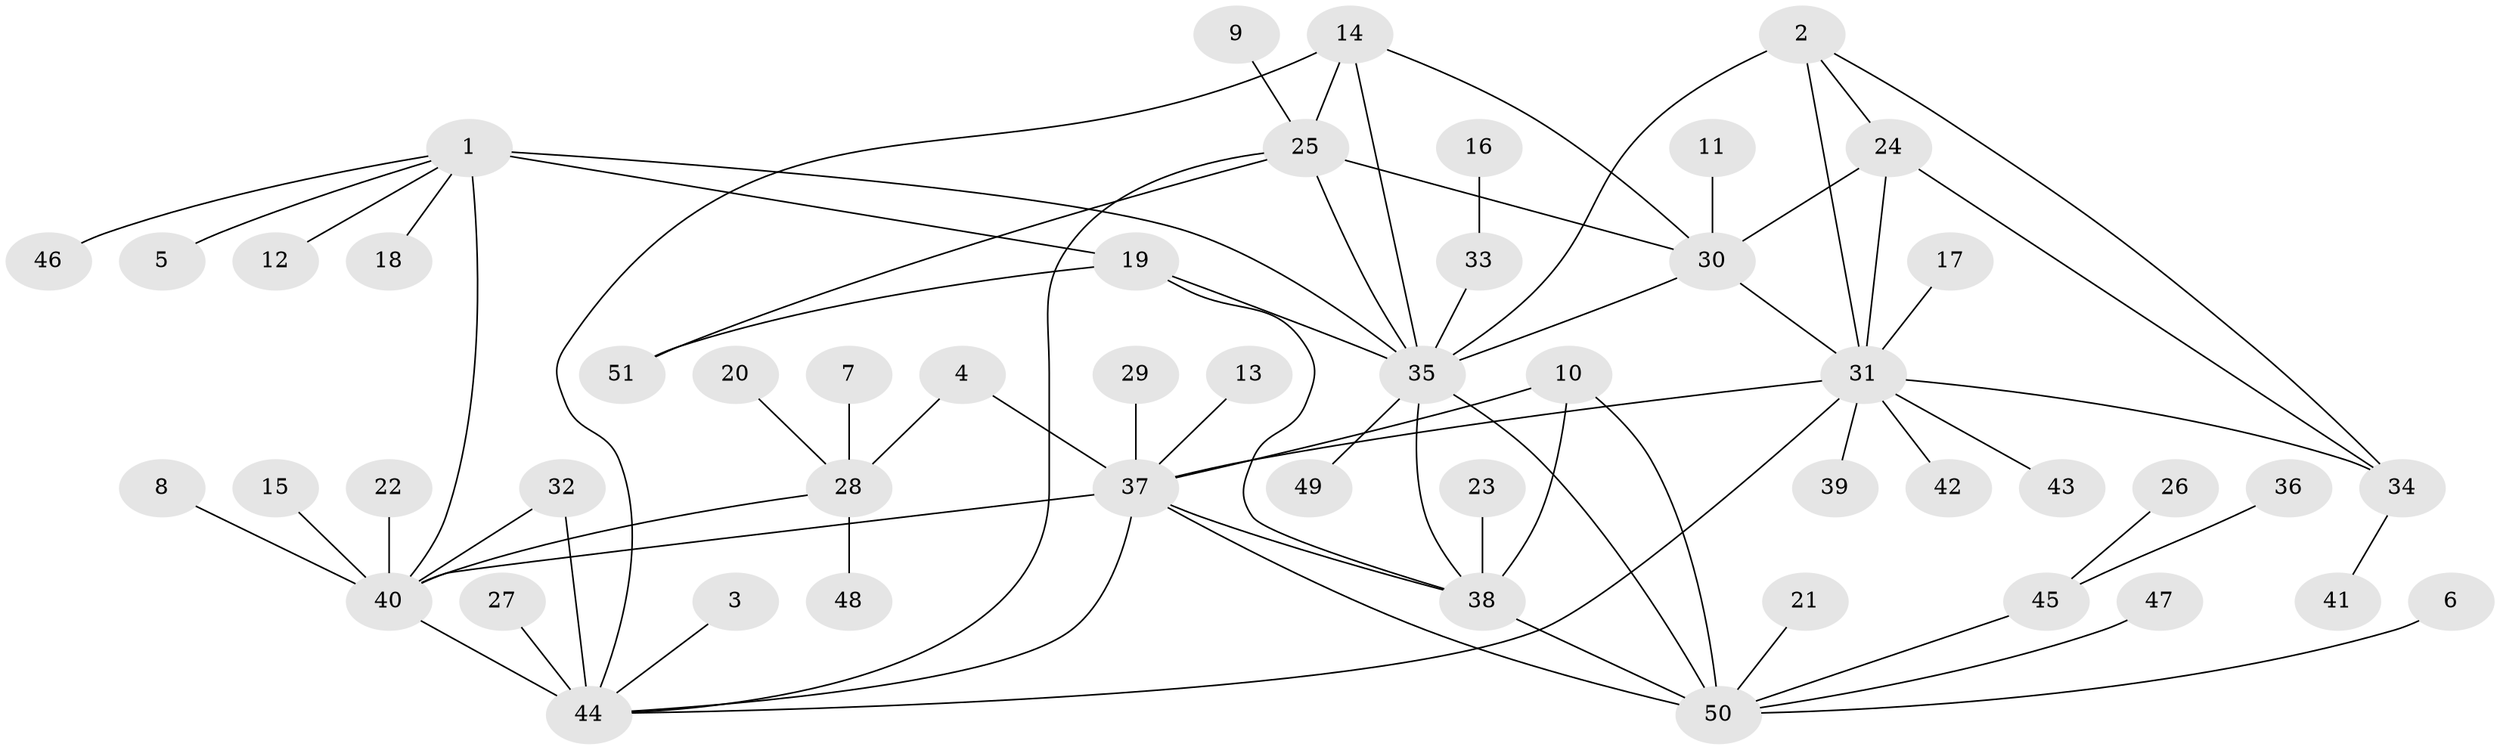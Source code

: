 // original degree distribution, {6: 0.049019607843137254, 7: 0.0784313725490196, 4: 0.0196078431372549, 12: 0.00980392156862745, 10: 0.0196078431372549, 5: 0.029411764705882353, 9: 0.029411764705882353, 8: 0.029411764705882353, 3: 0.0196078431372549, 1: 0.5686274509803921, 2: 0.14705882352941177}
// Generated by graph-tools (version 1.1) at 2025/26/03/09/25 03:26:34]
// undirected, 51 vertices, 73 edges
graph export_dot {
graph [start="1"]
  node [color=gray90,style=filled];
  1;
  2;
  3;
  4;
  5;
  6;
  7;
  8;
  9;
  10;
  11;
  12;
  13;
  14;
  15;
  16;
  17;
  18;
  19;
  20;
  21;
  22;
  23;
  24;
  25;
  26;
  27;
  28;
  29;
  30;
  31;
  32;
  33;
  34;
  35;
  36;
  37;
  38;
  39;
  40;
  41;
  42;
  43;
  44;
  45;
  46;
  47;
  48;
  49;
  50;
  51;
  1 -- 5 [weight=1.0];
  1 -- 12 [weight=1.0];
  1 -- 18 [weight=1.0];
  1 -- 19 [weight=3.0];
  1 -- 35 [weight=3.0];
  1 -- 40 [weight=1.0];
  1 -- 46 [weight=1.0];
  2 -- 24 [weight=1.0];
  2 -- 31 [weight=2.0];
  2 -- 34 [weight=1.0];
  2 -- 35 [weight=1.0];
  3 -- 44 [weight=1.0];
  4 -- 28 [weight=1.0];
  4 -- 37 [weight=1.0];
  6 -- 50 [weight=1.0];
  7 -- 28 [weight=1.0];
  8 -- 40 [weight=1.0];
  9 -- 25 [weight=1.0];
  10 -- 37 [weight=2.0];
  10 -- 38 [weight=2.0];
  10 -- 50 [weight=2.0];
  11 -- 30 [weight=1.0];
  13 -- 37 [weight=1.0];
  14 -- 25 [weight=2.0];
  14 -- 30 [weight=1.0];
  14 -- 35 [weight=1.0];
  14 -- 44 [weight=1.0];
  15 -- 40 [weight=1.0];
  16 -- 33 [weight=1.0];
  17 -- 31 [weight=1.0];
  19 -- 35 [weight=1.0];
  19 -- 38 [weight=1.0];
  19 -- 51 [weight=1.0];
  20 -- 28 [weight=1.0];
  21 -- 50 [weight=1.0];
  22 -- 40 [weight=1.0];
  23 -- 38 [weight=1.0];
  24 -- 30 [weight=1.0];
  24 -- 31 [weight=2.0];
  24 -- 34 [weight=1.0];
  25 -- 30 [weight=2.0];
  25 -- 35 [weight=2.0];
  25 -- 44 [weight=1.0];
  25 -- 51 [weight=1.0];
  26 -- 45 [weight=1.0];
  27 -- 44 [weight=1.0];
  28 -- 40 [weight=1.0];
  28 -- 48 [weight=1.0];
  29 -- 37 [weight=1.0];
  30 -- 31 [weight=1.0];
  30 -- 35 [weight=1.0];
  31 -- 34 [weight=2.0];
  31 -- 37 [weight=1.0];
  31 -- 39 [weight=1.0];
  31 -- 42 [weight=1.0];
  31 -- 43 [weight=1.0];
  31 -- 44 [weight=1.0];
  32 -- 40 [weight=2.0];
  32 -- 44 [weight=2.0];
  33 -- 35 [weight=1.0];
  34 -- 41 [weight=1.0];
  35 -- 38 [weight=1.0];
  35 -- 49 [weight=1.0];
  35 -- 50 [weight=1.0];
  36 -- 45 [weight=1.0];
  37 -- 38 [weight=1.0];
  37 -- 40 [weight=1.0];
  37 -- 44 [weight=1.0];
  37 -- 50 [weight=1.0];
  38 -- 50 [weight=1.0];
  40 -- 44 [weight=4.0];
  45 -- 50 [weight=1.0];
  47 -- 50 [weight=1.0];
}
